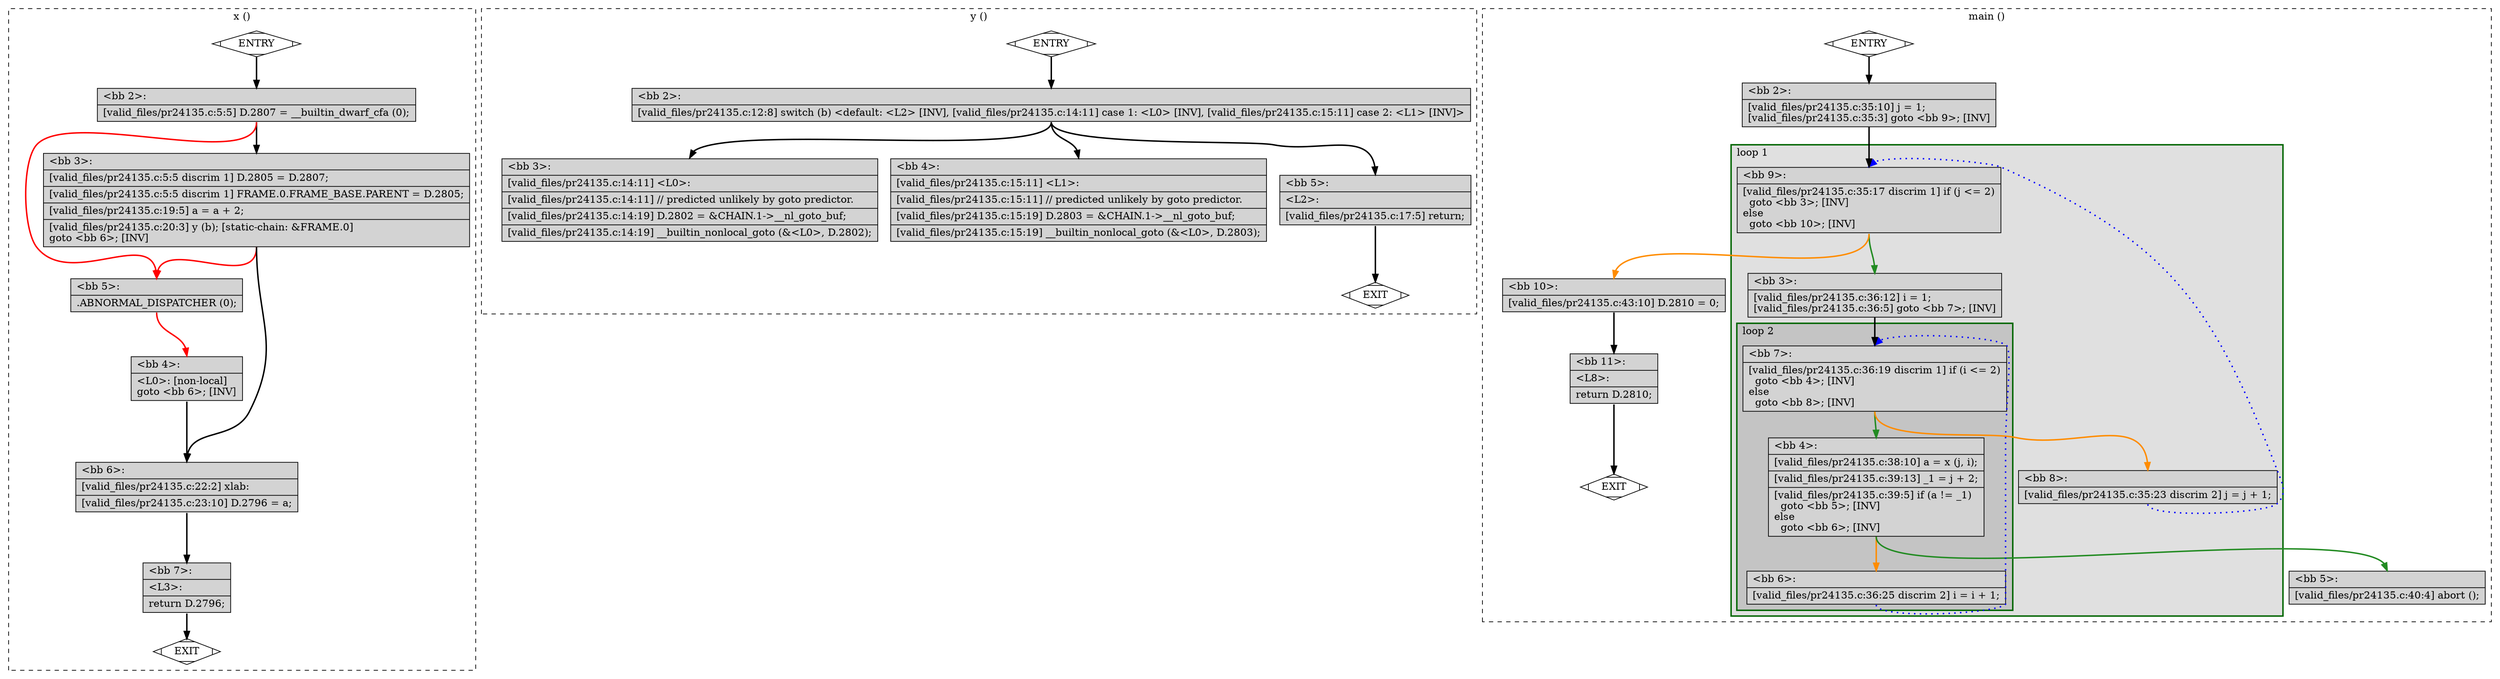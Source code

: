 digraph "a-pr24135.c.015t.cfg" {
overlap=false;
subgraph "cluster_x" {
	style="dashed";
	color="black";
	label="x ()";
	fn_0_basic_block_0 [shape=Mdiamond,style=filled,fillcolor=white,label="ENTRY"];

	fn_0_basic_block_1 [shape=Mdiamond,style=filled,fillcolor=white,label="EXIT"];

	fn_0_basic_block_2 [shape=record,style=filled,fillcolor=lightgrey,label="{\<bb\ 2\>:\l\
|[valid_files/pr24135.c:5:5]\ D.2807\ =\ __builtin_dwarf_cfa\ (0);\l\
}"];

	fn_0_basic_block_3 [shape=record,style=filled,fillcolor=lightgrey,label="{\<bb\ 3\>:\l\
|[valid_files/pr24135.c:5:5\ discrim\ 1]\ D.2805\ =\ D.2807;\l\
|[valid_files/pr24135.c:5:5\ discrim\ 1]\ FRAME.0.FRAME_BASE.PARENT\ =\ D.2805;\l\
|[valid_files/pr24135.c:19:5]\ a\ =\ a\ +\ 2;\l\
|[valid_files/pr24135.c:20:3]\ y\ (b);\ [static-chain:\ &FRAME.0]\l\
goto\ \<bb\ 6\>;\ [INV]\l\
}"];

	fn_0_basic_block_4 [shape=record,style=filled,fillcolor=lightgrey,label="{\<bb\ 4\>:\l\
|\<L0\>:\ [non-local]\l\
goto\ \<bb\ 6\>;\ [INV]\l\
}"];

	fn_0_basic_block_5 [shape=record,style=filled,fillcolor=lightgrey,label="{\<bb\ 5\>:\l\
|.ABNORMAL_DISPATCHER\ (0);\l\
}"];

	fn_0_basic_block_6 [shape=record,style=filled,fillcolor=lightgrey,label="{\<bb\ 6\>:\l\
|[valid_files/pr24135.c:22:2]\ xlab:\l\
|[valid_files/pr24135.c:23:10]\ D.2796\ =\ a;\l\
}"];

	fn_0_basic_block_7 [shape=record,style=filled,fillcolor=lightgrey,label="{\<bb\ 7\>:\l\
|\<L3\>:\l\
|return\ D.2796;\l\
}"];

	fn_0_basic_block_0:s -> fn_0_basic_block_2:n [style="solid,bold",color=black,weight=100,constraint=true];
	fn_0_basic_block_2:s -> fn_0_basic_block_3:n [style="solid,bold",color=black,weight=100,constraint=true];
	fn_0_basic_block_2:s -> fn_0_basic_block_5:n [style="solid,bold",color=red,weight=10,constraint=true];
	fn_0_basic_block_3:s -> fn_0_basic_block_6:n [style="solid,bold",color=black,weight=100,constraint=true];
	fn_0_basic_block_3:s -> fn_0_basic_block_5:n [style="solid,bold",color=red,weight=10,constraint=true];
	fn_0_basic_block_4:s -> fn_0_basic_block_6:n [style="solid,bold",color=black,weight=100,constraint=true];
	fn_0_basic_block_5:s -> fn_0_basic_block_4:n [style="solid,bold",color=red,weight=10,constraint=true];
	fn_0_basic_block_6:s -> fn_0_basic_block_7:n [style="solid,bold",color=black,weight=100,constraint=true];
	fn_0_basic_block_7:s -> fn_0_basic_block_1:n [style="solid,bold",color=black,weight=10,constraint=true];
	fn_0_basic_block_0:s -> fn_0_basic_block_1:n [style="invis",constraint=true];
}
subgraph "cluster_y" {
	style="dashed";
	color="black";
	label="y ()";
	fn_1_basic_block_0 [shape=Mdiamond,style=filled,fillcolor=white,label="ENTRY"];

	fn_1_basic_block_1 [shape=Mdiamond,style=filled,fillcolor=white,label="EXIT"];

	fn_1_basic_block_2 [shape=record,style=filled,fillcolor=lightgrey,label="{\<bb\ 2\>:\l\
|[valid_files/pr24135.c:12:8]\ switch\ (b)\ \<default:\ \<L2\>\ [INV],\ [valid_files/pr24135.c:14:11]\ case\ 1:\ \<L0\>\ [INV],\ [valid_files/pr24135.c:15:11]\ case\ 2:\ \<L1\>\ [INV]\>\l\
}"];

	fn_1_basic_block_3 [shape=record,style=filled,fillcolor=lightgrey,label="{\<bb\ 3\>:\l\
|[valid_files/pr24135.c:14:11]\ \<L0\>:\l\
|[valid_files/pr24135.c:14:11]\ //\ predicted\ unlikely\ by\ goto\ predictor.\l\
|[valid_files/pr24135.c:14:19]\ D.2802\ =\ &CHAIN.1-\>__nl_goto_buf;\l\
|[valid_files/pr24135.c:14:19]\ __builtin_nonlocal_goto\ (&\<L0\>,\ D.2802);\l\
}"];

	fn_1_basic_block_4 [shape=record,style=filled,fillcolor=lightgrey,label="{\<bb\ 4\>:\l\
|[valid_files/pr24135.c:15:11]\ \<L1\>:\l\
|[valid_files/pr24135.c:15:11]\ //\ predicted\ unlikely\ by\ goto\ predictor.\l\
|[valid_files/pr24135.c:15:19]\ D.2803\ =\ &CHAIN.1-\>__nl_goto_buf;\l\
|[valid_files/pr24135.c:15:19]\ __builtin_nonlocal_goto\ (&\<L0\>,\ D.2803);\l\
}"];

	fn_1_basic_block_5 [shape=record,style=filled,fillcolor=lightgrey,label="{\<bb\ 5\>:\l\
|\<L2\>:\l\
|[valid_files/pr24135.c:17:5]\ return;\l\
}"];

	fn_1_basic_block_0:s -> fn_1_basic_block_2:n [style="solid,bold",color=black,weight=100,constraint=true];
	fn_1_basic_block_2:s -> fn_1_basic_block_5:n [style="solid,bold",color=black,weight=10,constraint=true];
	fn_1_basic_block_2:s -> fn_1_basic_block_3:n [style="solid,bold",color=black,weight=10,constraint=true];
	fn_1_basic_block_2:s -> fn_1_basic_block_4:n [style="solid,bold",color=black,weight=10,constraint=true];
	fn_1_basic_block_5:s -> fn_1_basic_block_1:n [style="solid,bold",color=black,weight=10,constraint=true];
	fn_1_basic_block_0:s -> fn_1_basic_block_1:n [style="invis",constraint=true];
}
subgraph "cluster_main" {
	style="dashed";
	color="black";
	label="main ()";
	subgraph cluster_2_1 {
	style="filled";
	color="darkgreen";
	fillcolor="grey88";
	label="loop 1";
	labeljust=l;
	penwidth=2;
	subgraph cluster_2_2 {
	style="filled";
	color="darkgreen";
	fillcolor="grey77";
	label="loop 2";
	labeljust=l;
	penwidth=2;
	fn_2_basic_block_7 [shape=record,style=filled,fillcolor=lightgrey,label="{\<bb\ 7\>:\l\
|[valid_files/pr24135.c:36:19\ discrim\ 1]\ if\ (i\ \<=\ 2)\l\
\ \ goto\ \<bb\ 4\>;\ [INV]\l\
else\l\
\ \ goto\ \<bb\ 8\>;\ [INV]\l\
}"];

	fn_2_basic_block_4 [shape=record,style=filled,fillcolor=lightgrey,label="{\<bb\ 4\>:\l\
|[valid_files/pr24135.c:38:10]\ a\ =\ x\ (j,\ i);\l\
|[valid_files/pr24135.c:39:13]\ _1\ =\ j\ +\ 2;\l\
|[valid_files/pr24135.c:39:5]\ if\ (a\ !=\ _1)\l\
\ \ goto\ \<bb\ 5\>;\ [INV]\l\
else\l\
\ \ goto\ \<bb\ 6\>;\ [INV]\l\
}"];

	fn_2_basic_block_6 [shape=record,style=filled,fillcolor=lightgrey,label="{\<bb\ 6\>:\l\
|[valid_files/pr24135.c:36:25\ discrim\ 2]\ i\ =\ i\ +\ 1;\l\
}"];

	}
	fn_2_basic_block_9 [shape=record,style=filled,fillcolor=lightgrey,label="{\<bb\ 9\>:\l\
|[valid_files/pr24135.c:35:17\ discrim\ 1]\ if\ (j\ \<=\ 2)\l\
\ \ goto\ \<bb\ 3\>;\ [INV]\l\
else\l\
\ \ goto\ \<bb\ 10\>;\ [INV]\l\
}"];

	fn_2_basic_block_3 [shape=record,style=filled,fillcolor=lightgrey,label="{\<bb\ 3\>:\l\
|[valid_files/pr24135.c:36:12]\ i\ =\ 1;\l\
[valid_files/pr24135.c:36:5]\ goto\ \<bb\ 7\>;\ [INV]\l\
}"];

	fn_2_basic_block_8 [shape=record,style=filled,fillcolor=lightgrey,label="{\<bb\ 8\>:\l\
|[valid_files/pr24135.c:35:23\ discrim\ 2]\ j\ =\ j\ +\ 1;\l\
}"];

	}
	fn_2_basic_block_0 [shape=Mdiamond,style=filled,fillcolor=white,label="ENTRY"];

	fn_2_basic_block_1 [shape=Mdiamond,style=filled,fillcolor=white,label="EXIT"];

	fn_2_basic_block_2 [shape=record,style=filled,fillcolor=lightgrey,label="{\<bb\ 2\>:\l\
|[valid_files/pr24135.c:35:10]\ j\ =\ 1;\l\
[valid_files/pr24135.c:35:3]\ goto\ \<bb\ 9\>;\ [INV]\l\
}"];

	fn_2_basic_block_5 [shape=record,style=filled,fillcolor=lightgrey,label="{\<bb\ 5\>:\l\
|[valid_files/pr24135.c:40:4]\ abort\ ();\l\
}"];

	fn_2_basic_block_10 [shape=record,style=filled,fillcolor=lightgrey,label="{\<bb\ 10\>:\l\
|[valid_files/pr24135.c:43:10]\ D.2810\ =\ 0;\l\
}"];

	fn_2_basic_block_11 [shape=record,style=filled,fillcolor=lightgrey,label="{\<bb\ 11\>:\l\
|\<L8\>:\l\
|return\ D.2810;\l\
}"];

	fn_2_basic_block_0:s -> fn_2_basic_block_2:n [style="solid,bold",color=black,weight=100,constraint=true];
	fn_2_basic_block_2:s -> fn_2_basic_block_9:n [style="solid,bold",color=black,weight=100,constraint=true];
	fn_2_basic_block_3:s -> fn_2_basic_block_7:n [style="solid,bold",color=black,weight=100,constraint=true];
	fn_2_basic_block_4:s -> fn_2_basic_block_5:n [style="solid,bold",color=forestgreen,weight=10,constraint=true];
	fn_2_basic_block_4:s -> fn_2_basic_block_6:n [style="solid,bold",color=darkorange,weight=10,constraint=true];
	fn_2_basic_block_6:s -> fn_2_basic_block_7:n [style="dotted,bold",color=blue,weight=10,constraint=false];
	fn_2_basic_block_7:s -> fn_2_basic_block_4:n [style="solid,bold",color=forestgreen,weight=10,constraint=true];
	fn_2_basic_block_7:s -> fn_2_basic_block_8:n [style="solid,bold",color=darkorange,weight=10,constraint=true];
	fn_2_basic_block_8:s -> fn_2_basic_block_9:n [style="dotted,bold",color=blue,weight=10,constraint=false];
	fn_2_basic_block_9:s -> fn_2_basic_block_3:n [style="solid,bold",color=forestgreen,weight=10,constraint=true];
	fn_2_basic_block_9:s -> fn_2_basic_block_10:n [style="solid,bold",color=darkorange,weight=10,constraint=true];
	fn_2_basic_block_10:s -> fn_2_basic_block_11:n [style="solid,bold",color=black,weight=100,constraint=true];
	fn_2_basic_block_11:s -> fn_2_basic_block_1:n [style="solid,bold",color=black,weight=10,constraint=true];
	fn_2_basic_block_0:s -> fn_2_basic_block_1:n [style="invis",constraint=true];
}
}
